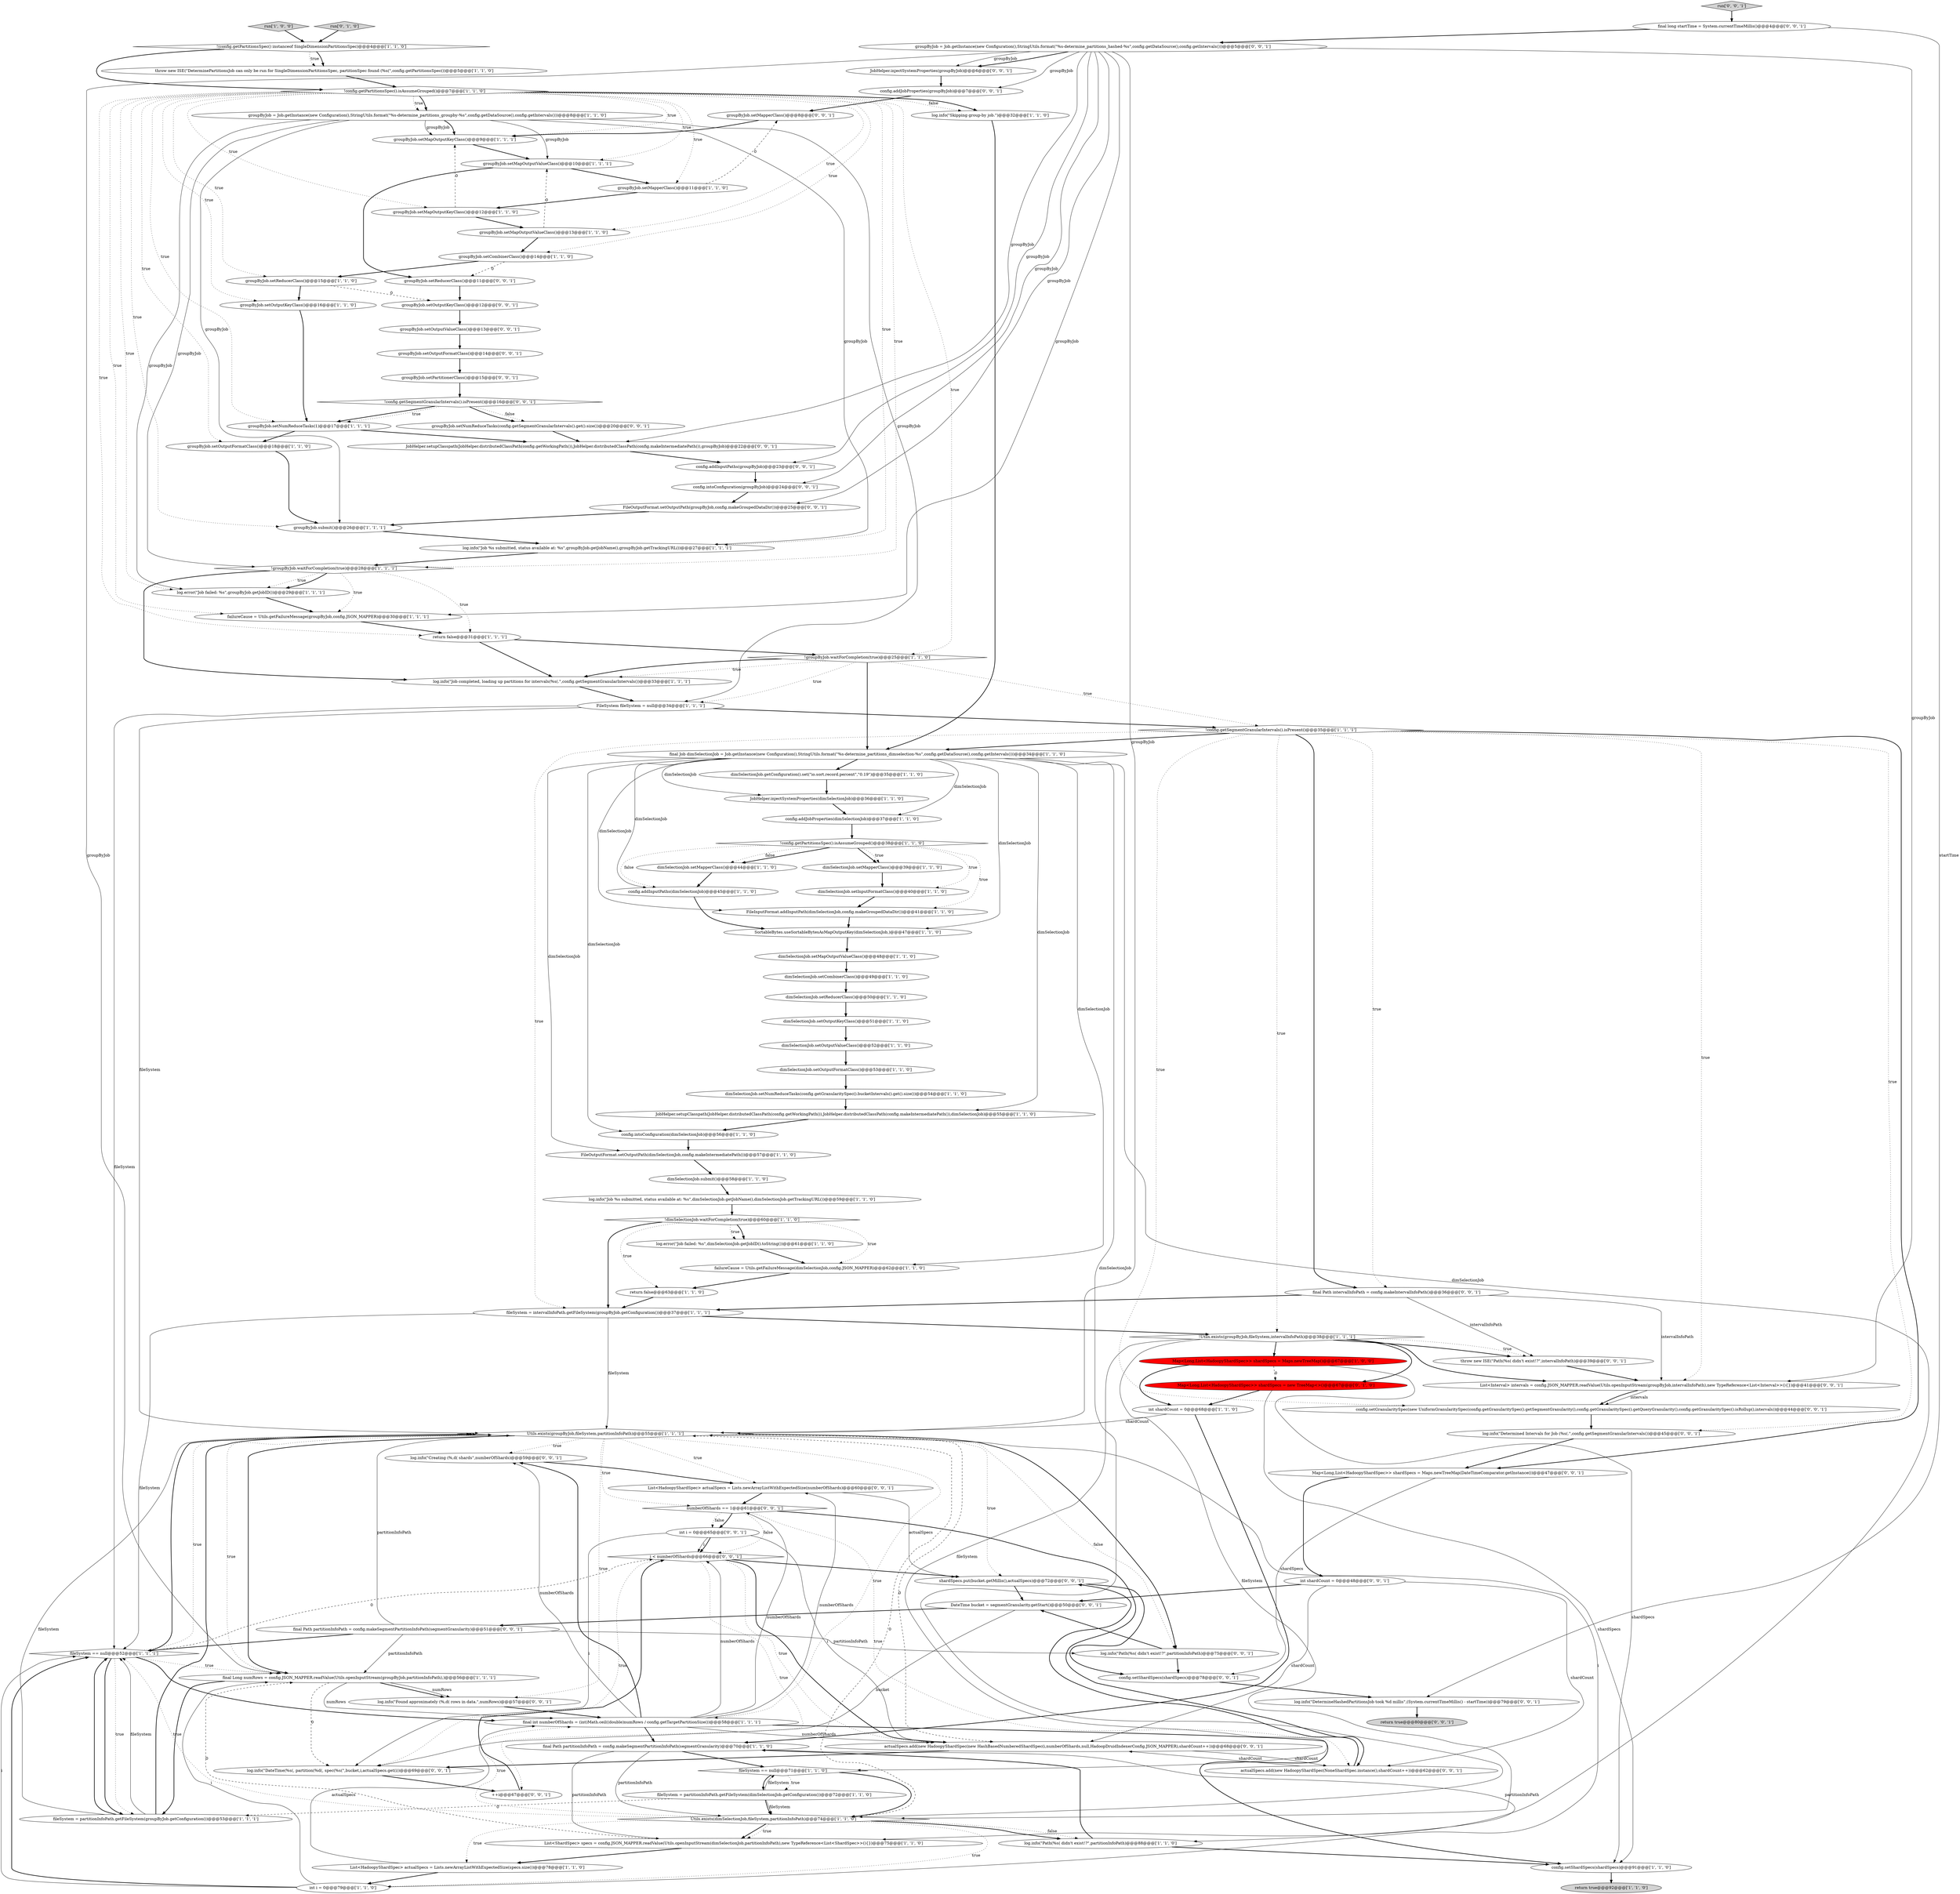 digraph {
28 [style = filled, label = "dimSelectionJob.setOutputValueClass()@@@52@@@['1', '1', '0']", fillcolor = white, shape = ellipse image = "AAA0AAABBB1BBB"];
66 [style = filled, label = "return true@@@92@@@['1', '1', '0']", fillcolor = lightgray, shape = ellipse image = "AAA0AAABBB1BBB"];
82 [style = filled, label = "FileOutputFormat.setOutputPath(groupByJob,config.makeGroupedDataDir())@@@25@@@['0', '0', '1']", fillcolor = white, shape = ellipse image = "AAA0AAABBB3BBB"];
0 [style = filled, label = "SortableBytes.useSortableBytesAsMapOutputKey(dimSelectionJob,)@@@47@@@['1', '1', '0']", fillcolor = white, shape = ellipse image = "AAA0AAABBB1BBB"];
102 [style = filled, label = "log.info(\"Creating (%,d( shards\",numberOfShards)@@@59@@@['0', '0', '1']", fillcolor = white, shape = ellipse image = "AAA0AAABBB3BBB"];
14 [style = filled, label = "groupByJob.setMapOutputKeyClass()@@@12@@@['1', '1', '0']", fillcolor = white, shape = ellipse image = "AAA0AAABBB1BBB"];
8 [style = filled, label = "config.setShardSpecs(shardSpecs)@@@91@@@['1', '1', '0']", fillcolor = white, shape = ellipse image = "AAA0AAABBB1BBB"];
30 [style = filled, label = "Utils.exists(groupByJob,fileSystem,partitionInfoPath)@@@55@@@['1', '1', '1']", fillcolor = white, shape = diamond image = "AAA0AAABBB1BBB"];
96 [style = filled, label = "JobHelper.injectSystemProperties(groupByJob)@@@6@@@['0', '0', '1']", fillcolor = white, shape = ellipse image = "AAA0AAABBB3BBB"];
75 [style = filled, label = "int i = 0@@@65@@@['0', '0', '1']", fillcolor = white, shape = ellipse image = "AAA0AAABBB3BBB"];
79 [style = filled, label = "groupByJob.setPartitionerClass()@@@15@@@['0', '0', '1']", fillcolor = white, shape = ellipse image = "AAA0AAABBB3BBB"];
63 [style = filled, label = "!groupByJob.waitForCompletion(true)@@@25@@@['1', '1', '0']", fillcolor = white, shape = diamond image = "AAA0AAABBB1BBB"];
95 [style = filled, label = "List<Interval> intervals = config.JSON_MAPPER.readValue(Utils.openInputStream(groupByJob,intervalInfoPath),new TypeReference<List<Interval>>(){})@@@41@@@['0', '0', '1']", fillcolor = white, shape = ellipse image = "AAA0AAABBB3BBB"];
20 [style = filled, label = "!config.getPartitionsSpec().isAssumeGrouped()@@@38@@@['1', '1', '0']", fillcolor = white, shape = diamond image = "AAA0AAABBB1BBB"];
24 [style = filled, label = "fileSystem = partitionInfoPath.getFileSystem(dimSelectionJob.getConfiguration())@@@72@@@['1', '1', '0']", fillcolor = white, shape = ellipse image = "AAA0AAABBB1BBB"];
73 [style = filled, label = "Map<Long,List<HadoopyShardSpec>> shardSpecs = new TreeMap<>()@@@67@@@['0', '1', '0']", fillcolor = red, shape = ellipse image = "AAA1AAABBB2BBB"];
11 [style = filled, label = "log.info(\"Skipping group-by job.\")@@@32@@@['1', '1', '0']", fillcolor = white, shape = ellipse image = "AAA0AAABBB1BBB"];
46 [style = filled, label = "groupByJob.setMapperClass()@@@11@@@['1', '1', '0']", fillcolor = white, shape = ellipse image = "AAA0AAABBB1BBB"];
98 [style = filled, label = "return true@@@80@@@['0', '0', '1']", fillcolor = lightgray, shape = ellipse image = "AAA0AAABBB3BBB"];
19 [style = filled, label = "!groupByJob.waitForCompletion(true)@@@28@@@['1', '1', '1']", fillcolor = white, shape = diamond image = "AAA0AAABBB1BBB"];
88 [style = filled, label = "groupByJob.setReducerClass()@@@11@@@['0', '0', '1']", fillcolor = white, shape = ellipse image = "AAA0AAABBB3BBB"];
41 [style = filled, label = "log.info(\"Job %s submitted, status available at: %s\",groupByJob.getJobName(),groupByJob.getTrackingURL())@@@27@@@['1', '1', '1']", fillcolor = white, shape = ellipse image = "AAA0AAABBB1BBB"];
42 [style = filled, label = "dimSelectionJob.setInputFormatClass()@@@40@@@['1', '1', '0']", fillcolor = white, shape = ellipse image = "AAA0AAABBB1BBB"];
80 [style = filled, label = "log.info(\"Found approximately (%,d( rows in data.\",numRows)@@@57@@@['0', '0', '1']", fillcolor = white, shape = ellipse image = "AAA0AAABBB3BBB"];
84 [style = filled, label = "i < numberOfShards@@@66@@@['0', '0', '1']", fillcolor = white, shape = diamond image = "AAA0AAABBB3BBB"];
101 [style = filled, label = "config.setGranularitySpec(new UniformGranularitySpec(config.getGranularitySpec().getSegmentGranularity(),config.getGranularitySpec().getQueryGranularity(),config.getGranularitySpec().isRollup(),intervals))@@@44@@@['0', '0', '1']", fillcolor = white, shape = ellipse image = "AAA0AAABBB3BBB"];
51 [style = filled, label = "dimSelectionJob.setNumReduceTasks(config.getGranularitySpec().bucketIntervals().get().size())@@@54@@@['1', '1', '0']", fillcolor = white, shape = ellipse image = "AAA0AAABBB1BBB"];
16 [style = filled, label = "fileSystem = intervalInfoPath.getFileSystem(groupByJob.getConfiguration())@@@37@@@['1', '1', '1']", fillcolor = white, shape = ellipse image = "AAA0AAABBB1BBB"];
113 [style = filled, label = "groupByJob.setOutputFormatClass()@@@14@@@['0', '0', '1']", fillcolor = white, shape = ellipse image = "AAA0AAABBB3BBB"];
78 [style = filled, label = "final Path partitionInfoPath = config.makeSegmentPartitionInfoPath(segmentGranularity)@@@51@@@['0', '0', '1']", fillcolor = white, shape = ellipse image = "AAA0AAABBB3BBB"];
27 [style = filled, label = "!dimSelectionJob.waitForCompletion(true)@@@60@@@['1', '1', '0']", fillcolor = white, shape = diamond image = "AAA0AAABBB1BBB"];
52 [style = filled, label = "Map<Long,List<HadoopyShardSpec>> shardSpecs = Maps.newTreeMap()@@@67@@@['1', '0', '0']", fillcolor = red, shape = ellipse image = "AAA1AAABBB1BBB"];
36 [style = filled, label = "fileSystem = partitionInfoPath.getFileSystem(groupByJob.getConfiguration())@@@53@@@['1', '1', '1']", fillcolor = white, shape = ellipse image = "AAA0AAABBB1BBB"];
32 [style = filled, label = "groupByJob.setCombinerClass()@@@14@@@['1', '1', '0']", fillcolor = white, shape = ellipse image = "AAA0AAABBB1BBB"];
38 [style = filled, label = "run['1', '0', '0']", fillcolor = lightgray, shape = diamond image = "AAA0AAABBB1BBB"];
17 [style = filled, label = "FileOutputFormat.setOutputPath(dimSelectionJob,config.makeIntermediatePath())@@@57@@@['1', '1', '0']", fillcolor = white, shape = ellipse image = "AAA0AAABBB1BBB"];
71 [style = filled, label = "dimSelectionJob.setMapOutputValueClass()@@@48@@@['1', '1', '0']", fillcolor = white, shape = ellipse image = "AAA0AAABBB1BBB"];
59 [style = filled, label = "List<ShardSpec> specs = config.JSON_MAPPER.readValue(Utils.openInputStream(dimSelectionJob,partitionInfoPath),new TypeReference<List<ShardSpec>>(){})@@@75@@@['1', '1', '0']", fillcolor = white, shape = ellipse image = "AAA0AAABBB1BBB"];
31 [style = filled, label = "dimSelectionJob.getConfiguration().set(\"io.sort.record.percent\",\"0.19\")@@@35@@@['1', '1', '0']", fillcolor = white, shape = ellipse image = "AAA0AAABBB1BBB"];
107 [style = filled, label = "int shardCount = 0@@@48@@@['0', '0', '1']", fillcolor = white, shape = ellipse image = "AAA0AAABBB3BBB"];
83 [style = filled, label = "groupByJob = Job.getInstance(new Configuration(),StringUtils.format(\"%s-determine_partitions_hashed-%s\",config.getDataSource(),config.getIntervals()))@@@5@@@['0', '0', '1']", fillcolor = white, shape = ellipse image = "AAA0AAABBB3BBB"];
97 [style = filled, label = "config.addJobProperties(groupByJob)@@@7@@@['0', '0', '1']", fillcolor = white, shape = ellipse image = "AAA0AAABBB3BBB"];
106 [style = filled, label = "actualSpecs.add(new HadoopyShardSpec(NoneShardSpec.instance(),shardCount++))@@@62@@@['0', '0', '1']", fillcolor = white, shape = ellipse image = "AAA0AAABBB3BBB"];
34 [style = filled, label = "dimSelectionJob.setMapperClass()@@@44@@@['1', '1', '0']", fillcolor = white, shape = ellipse image = "AAA0AAABBB1BBB"];
6 [style = filled, label = "final Job dimSelectionJob = Job.getInstance(new Configuration(),StringUtils.format(\"%s-determine_partitions_dimselection-%s\",config.getDataSource(),config.getIntervals()))@@@34@@@['1', '1', '0']", fillcolor = white, shape = ellipse image = "AAA0AAABBB1BBB"];
81 [style = filled, label = "config.addInputPaths(groupByJob)@@@23@@@['0', '0', '1']", fillcolor = white, shape = ellipse image = "AAA0AAABBB3BBB"];
89 [style = filled, label = "run['0', '0', '1']", fillcolor = lightgray, shape = diamond image = "AAA0AAABBB3BBB"];
49 [style = filled, label = "groupByJob.setMapOutputValueClass()@@@10@@@['1', '1', '1']", fillcolor = white, shape = ellipse image = "AAA0AAABBB1BBB"];
85 [style = filled, label = "throw new ISE(\"Path(%s( didn't exist!?\",intervalInfoPath)@@@39@@@['0', '0', '1']", fillcolor = white, shape = ellipse image = "AAA0AAABBB3BBB"];
61 [style = filled, label = "return false@@@31@@@['1', '1', '1']", fillcolor = white, shape = ellipse image = "AAA0AAABBB1BBB"];
23 [style = filled, label = "log.error(\"Job failed: %s\",groupByJob.getJobID())@@@29@@@['1', '1', '1']", fillcolor = white, shape = ellipse image = "AAA0AAABBB1BBB"];
93 [style = filled, label = "log.info(\"DetermineHashedPartitionsJob took %d millis\",(System.currentTimeMillis() - startTime))@@@79@@@['0', '0', '1']", fillcolor = white, shape = ellipse image = "AAA0AAABBB3BBB"];
109 [style = filled, label = "List<HadoopyShardSpec> actualSpecs = Lists.newArrayListWithExpectedSize(numberOfShards)@@@60@@@['0', '0', '1']", fillcolor = white, shape = ellipse image = "AAA0AAABBB3BBB"];
91 [style = filled, label = "final Path intervalInfoPath = config.makeIntervalInfoPath()@@@36@@@['0', '0', '1']", fillcolor = white, shape = ellipse image = "AAA0AAABBB3BBB"];
48 [style = filled, label = "config.addJobProperties(dimSelectionJob)@@@37@@@['1', '1', '0']", fillcolor = white, shape = ellipse image = "AAA0AAABBB1BBB"];
57 [style = filled, label = "int i = 0@@@79@@@['1', '1', '0']", fillcolor = white, shape = ellipse image = "AAA0AAABBB1BBB"];
35 [style = filled, label = "return false@@@63@@@['1', '1', '0']", fillcolor = white, shape = ellipse image = "AAA0AAABBB1BBB"];
90 [style = filled, label = "config.intoConfiguration(groupByJob)@@@24@@@['0', '0', '1']", fillcolor = white, shape = ellipse image = "AAA0AAABBB3BBB"];
76 [style = filled, label = "Map<Long,List<HadoopyShardSpec>> shardSpecs = Maps.newTreeMap(DateTimeComparator.getInstance())@@@47@@@['0', '0', '1']", fillcolor = white, shape = ellipse image = "AAA0AAABBB3BBB"];
54 [style = filled, label = "final int numberOfShards = (int)Math.ceil((double)numRows / config.getTargetPartitionSize())@@@58@@@['1', '1', '1']", fillcolor = white, shape = ellipse image = "AAA0AAABBB1BBB"];
3 [style = filled, label = "List<HadoopyShardSpec> actualSpecs = Lists.newArrayListWithExpectedSize(specs.size())@@@78@@@['1', '1', '0']", fillcolor = white, shape = ellipse image = "AAA0AAABBB1BBB"];
112 [style = filled, label = "log.info(\"Path(%s( didn't exist!?\",partitionInfoPath)@@@75@@@['0', '0', '1']", fillcolor = white, shape = ellipse image = "AAA0AAABBB3BBB"];
12 [style = filled, label = "dimSelectionJob.setCombinerClass()@@@49@@@['1', '1', '0']", fillcolor = white, shape = ellipse image = "AAA0AAABBB1BBB"];
44 [style = filled, label = "dimSelectionJob.setOutputFormatClass()@@@53@@@['1', '1', '0']", fillcolor = white, shape = ellipse image = "AAA0AAABBB1BBB"];
22 [style = filled, label = "throw new ISE(\"DeterminePartitionsJob can only be run for SingleDimensionPartitionsSpec, partitionSpec found (%s(\",config.getPartitionsSpec())@@@5@@@['1', '1', '0']", fillcolor = white, shape = ellipse image = "AAA0AAABBB1BBB"];
43 [style = filled, label = "dimSelectionJob.setOutputKeyClass()@@@51@@@['1', '1', '0']", fillcolor = white, shape = ellipse image = "AAA0AAABBB1BBB"];
64 [style = filled, label = "log.info(\"Job %s submitted, status available at: %s\",dimSelectionJob.getJobName(),dimSelectionJob.getTrackingURL())@@@59@@@['1', '1', '0']", fillcolor = white, shape = ellipse image = "AAA0AAABBB1BBB"];
103 [style = filled, label = "groupByJob.setOutputKeyClass()@@@12@@@['0', '0', '1']", fillcolor = white, shape = ellipse image = "AAA0AAABBB3BBB"];
33 [style = filled, label = "groupByJob.setMapOutputValueClass()@@@13@@@['1', '1', '0']", fillcolor = white, shape = ellipse image = "AAA0AAABBB1BBB"];
108 [style = filled, label = "groupByJob.setMapperClass()@@@8@@@['0', '0', '1']", fillcolor = white, shape = ellipse image = "AAA0AAABBB3BBB"];
99 [style = filled, label = "++i@@@67@@@['0', '0', '1']", fillcolor = white, shape = ellipse image = "AAA0AAABBB3BBB"];
58 [style = filled, label = "log.error(\"Job failed: %s\",dimSelectionJob.getJobID().toString())@@@61@@@['1', '1', '0']", fillcolor = white, shape = ellipse image = "AAA0AAABBB1BBB"];
9 [style = filled, label = "groupByJob.submit()@@@26@@@['1', '1', '1']", fillcolor = white, shape = ellipse image = "AAA0AAABBB1BBB"];
50 [style = filled, label = "!(config.getPartitionsSpec() instanceof SingleDimensionPartitionsSpec)@@@4@@@['1', '1', '0']", fillcolor = white, shape = diamond image = "AAA0AAABBB1BBB"];
13 [style = filled, label = "!config.getPartitionsSpec().isAssumeGrouped()@@@7@@@['1', '1', '0']", fillcolor = white, shape = diamond image = "AAA0AAABBB1BBB"];
25 [style = filled, label = "failureCause = Utils.getFailureMessage(groupByJob,config.JSON_MAPPER)@@@30@@@['1', '1', '1']", fillcolor = white, shape = ellipse image = "AAA0AAABBB1BBB"];
40 [style = filled, label = "dimSelectionJob.setReducerClass()@@@50@@@['1', '1', '0']", fillcolor = white, shape = ellipse image = "AAA0AAABBB1BBB"];
92 [style = filled, label = "numberOfShards == 1@@@61@@@['0', '0', '1']", fillcolor = white, shape = diamond image = "AAA0AAABBB3BBB"];
1 [style = filled, label = "log.info(\"Path(%s( didn't exist!?\",partitionInfoPath)@@@88@@@['1', '1', '0']", fillcolor = white, shape = ellipse image = "AAA0AAABBB1BBB"];
60 [style = filled, label = "groupByJob.setNumReduceTasks(1)@@@17@@@['1', '1', '1']", fillcolor = white, shape = ellipse image = "AAA0AAABBB1BBB"];
67 [style = filled, label = "groupByJob.setReducerClass()@@@15@@@['1', '1', '0']", fillcolor = white, shape = ellipse image = "AAA0AAABBB1BBB"];
72 [style = filled, label = "run['0', '1', '0']", fillcolor = lightgray, shape = diamond image = "AAA0AAABBB2BBB"];
70 [style = filled, label = "!Utils.exists(groupByJob,fileSystem,intervalInfoPath)@@@38@@@['1', '1', '1']", fillcolor = white, shape = diamond image = "AAA0AAABBB1BBB"];
2 [style = filled, label = "FileInputFormat.addInputPath(dimSelectionJob,config.makeGroupedDataDir())@@@41@@@['1', '1', '0']", fillcolor = white, shape = ellipse image = "AAA0AAABBB1BBB"];
87 [style = filled, label = "DateTime bucket = segmentGranularity.getStart()@@@50@@@['0', '0', '1']", fillcolor = white, shape = ellipse image = "AAA0AAABBB3BBB"];
47 [style = filled, label = "JobHelper.injectSystemProperties(dimSelectionJob)@@@36@@@['1', '1', '0']", fillcolor = white, shape = ellipse image = "AAA0AAABBB1BBB"];
55 [style = filled, label = "dimSelectionJob.submit()@@@58@@@['1', '1', '0']", fillcolor = white, shape = ellipse image = "AAA0AAABBB1BBB"];
104 [style = filled, label = "shardSpecs.put(bucket.getMillis(),actualSpecs)@@@72@@@['0', '0', '1']", fillcolor = white, shape = ellipse image = "AAA0AAABBB3BBB"];
105 [style = filled, label = "log.info(\"DateTime(%s(, partition(%d(, spec(%s(\",bucket,i,actualSpecs.get(i))@@@69@@@['0', '0', '1']", fillcolor = white, shape = ellipse image = "AAA0AAABBB3BBB"];
10 [style = filled, label = "FileSystem fileSystem = null@@@34@@@['1', '1', '1']", fillcolor = white, shape = ellipse image = "AAA0AAABBB1BBB"];
69 [style = filled, label = "failureCause = Utils.getFailureMessage(dimSelectionJob,config.JSON_MAPPER)@@@62@@@['1', '1', '0']", fillcolor = white, shape = ellipse image = "AAA0AAABBB1BBB"];
94 [style = filled, label = "final long startTime = System.currentTimeMillis()@@@4@@@['0', '0', '1']", fillcolor = white, shape = ellipse image = "AAA0AAABBB3BBB"];
56 [style = filled, label = "!config.getSegmentGranularIntervals().isPresent()@@@35@@@['1', '1', '1']", fillcolor = white, shape = diamond image = "AAA0AAABBB1BBB"];
45 [style = filled, label = "JobHelper.setupClasspath(JobHelper.distributedClassPath(config.getWorkingPath()),JobHelper.distributedClassPath(config.makeIntermediatePath()),dimSelectionJob)@@@55@@@['1', '1', '0']", fillcolor = white, shape = ellipse image = "AAA0AAABBB1BBB"];
100 [style = filled, label = "actualSpecs.add(new HadoopyShardSpec(new HashBasedNumberedShardSpec(i,numberOfShards,null,HadoopDruidIndexerConfig.JSON_MAPPER),shardCount++))@@@68@@@['0', '0', '1']", fillcolor = white, shape = ellipse image = "AAA0AAABBB3BBB"];
74 [style = filled, label = "log.info(\"Determined Intervals for Job (%s(.\",config.getSegmentGranularIntervals())@@@45@@@['0', '0', '1']", fillcolor = white, shape = ellipse image = "AAA0AAABBB3BBB"];
37 [style = filled, label = "config.intoConfiguration(dimSelectionJob)@@@56@@@['1', '1', '0']", fillcolor = white, shape = ellipse image = "AAA0AAABBB1BBB"];
77 [style = filled, label = "config.setShardSpecs(shardSpecs)@@@78@@@['0', '0', '1']", fillcolor = white, shape = ellipse image = "AAA0AAABBB3BBB"];
110 [style = filled, label = "!config.getSegmentGranularIntervals().isPresent()@@@16@@@['0', '0', '1']", fillcolor = white, shape = diamond image = "AAA0AAABBB3BBB"];
86 [style = filled, label = "groupByJob.setOutputValueClass()@@@13@@@['0', '0', '1']", fillcolor = white, shape = ellipse image = "AAA0AAABBB3BBB"];
39 [style = filled, label = "int shardCount = 0@@@68@@@['1', '1', '0']", fillcolor = white, shape = ellipse image = "AAA0AAABBB1BBB"];
62 [style = filled, label = "groupByJob = Job.getInstance(new Configuration(),StringUtils.format(\"%s-determine_partitions_groupby-%s\",config.getDataSource(),config.getIntervals()))@@@8@@@['1', '1', '0']", fillcolor = white, shape = ellipse image = "AAA0AAABBB1BBB"];
15 [style = filled, label = "log.info(\"Job completed, loading up partitions for intervals(%s(.\",config.getSegmentGranularIntervals())@@@33@@@['1', '1', '1']", fillcolor = white, shape = ellipse image = "AAA0AAABBB1BBB"];
5 [style = filled, label = "fileSystem == null@@@71@@@['1', '1', '0']", fillcolor = white, shape = diamond image = "AAA0AAABBB1BBB"];
21 [style = filled, label = "final Long numRows = config.JSON_MAPPER.readValue(Utils.openInputStream(groupByJob,partitionInfoPath),)@@@56@@@['1', '1', '1']", fillcolor = white, shape = ellipse image = "AAA0AAABBB1BBB"];
18 [style = filled, label = "fileSystem == null@@@52@@@['1', '1', '1']", fillcolor = white, shape = diamond image = "AAA0AAABBB1BBB"];
111 [style = filled, label = "groupByJob.setNumReduceTasks(config.getSegmentGranularIntervals().get().size())@@@20@@@['0', '0', '1']", fillcolor = white, shape = ellipse image = "AAA0AAABBB3BBB"];
26 [style = filled, label = "dimSelectionJob.setMapperClass()@@@39@@@['1', '1', '0']", fillcolor = white, shape = ellipse image = "AAA0AAABBB1BBB"];
114 [style = filled, label = "JobHelper.setupClasspath(JobHelper.distributedClassPath(config.getWorkingPath()),JobHelper.distributedClassPath(config.makeIntermediatePath()),groupByJob)@@@22@@@['0', '0', '1']", fillcolor = white, shape = ellipse image = "AAA0AAABBB3BBB"];
65 [style = filled, label = "final Path partitionInfoPath = config.makeSegmentPartitionInfoPath(segmentGranularity)@@@70@@@['1', '1', '0']", fillcolor = white, shape = ellipse image = "AAA0AAABBB1BBB"];
68 [style = filled, label = "groupByJob.setOutputKeyClass()@@@16@@@['1', '1', '0']", fillcolor = white, shape = ellipse image = "AAA0AAABBB1BBB"];
4 [style = filled, label = "Utils.exists(dimSelectionJob,fileSystem,partitionInfoPath)@@@74@@@['1', '1', '0']", fillcolor = white, shape = diamond image = "AAA0AAABBB1BBB"];
7 [style = filled, label = "config.addInputPaths(dimSelectionJob)@@@45@@@['1', '1', '0']", fillcolor = white, shape = ellipse image = "AAA0AAABBB1BBB"];
53 [style = filled, label = "groupByJob.setOutputFormatClass()@@@18@@@['1', '1', '0']", fillcolor = white, shape = ellipse image = "AAA0AAABBB1BBB"];
29 [style = filled, label = "groupByJob.setMapOutputKeyClass()@@@9@@@['1', '1', '1']", fillcolor = white, shape = ellipse image = "AAA0AAABBB1BBB"];
78->21 [style = solid, label="partitionInfoPath"];
4->18 [style = dotted, label="true"];
39->30 [style = solid, label="shardCount"];
63->15 [style = bold, label=""];
13->49 [style = dotted, label="true"];
15->10 [style = bold, label=""];
21->80 [style = bold, label=""];
50->22 [style = bold, label=""];
56->91 [style = dotted, label="true"];
41->19 [style = bold, label=""];
20->26 [style = bold, label=""];
13->68 [style = dotted, label="true"];
13->41 [style = dotted, label="true"];
30->100 [style = dashed, label="0"];
13->60 [style = dotted, label="true"];
6->2 [style = solid, label="dimSelectionJob"];
91->16 [style = bold, label=""];
88->103 [style = bold, label=""];
21->105 [style = dashed, label="0"];
60->53 [style = bold, label=""];
18->30 [style = bold, label=""];
109->92 [style = bold, label=""];
104->77 [style = bold, label=""];
27->58 [style = bold, label=""];
4->30 [style = dashed, label="0"];
96->97 [style = bold, label=""];
89->94 [style = bold, label=""];
6->37 [style = solid, label="dimSelectionJob"];
83->81 [style = solid, label="groupByJob"];
33->49 [style = dashed, label="0"];
10->30 [style = solid, label="fileSystem"];
54->65 [style = bold, label=""];
75->84 [style = solid, label="i"];
13->67 [style = dotted, label="true"];
83->30 [style = solid, label="groupByJob"];
103->86 [style = bold, label=""];
38->50 [style = bold, label=""];
44->51 [style = bold, label=""];
5->24 [style = dotted, label="true"];
4->59 [style = bold, label=""];
12->40 [style = bold, label=""];
32->67 [style = bold, label=""];
70->73 [style = bold, label=""];
97->108 [style = bold, label=""];
79->110 [style = bold, label=""];
6->59 [style = solid, label="dimSelectionJob"];
99->84 [style = bold, label=""];
21->36 [style = bold, label=""];
20->42 [style = dotted, label="true"];
36->18 [style = solid, label="fileSystem"];
54->92 [style = solid, label="numberOfShards"];
20->7 [style = dotted, label="false"];
56->74 [style = dotted, label="true"];
32->88 [style = dashed, label="0"];
65->4 [style = solid, label="partitionInfoPath"];
73->39 [style = bold, label=""];
36->18 [style = bold, label=""];
67->68 [style = bold, label=""];
24->5 [style = solid, label="fileSystem"];
57->18 [style = solid, label="i"];
77->93 [style = bold, label=""];
4->57 [style = dotted, label="true"];
19->15 [style = bold, label=""];
55->64 [style = bold, label=""];
81->90 [style = bold, label=""];
27->35 [style = dotted, label="true"];
22->13 [style = bold, label=""];
92->84 [style = dotted, label="false"];
13->9 [style = dotted, label="true"];
64->27 [style = bold, label=""];
23->25 [style = bold, label=""];
26->42 [style = bold, label=""];
100->105 [style = bold, label=""];
63->56 [style = dotted, label="true"];
42->2 [style = bold, label=""];
82->9 [style = bold, label=""];
62->23 [style = solid, label="groupByJob"];
6->0 [style = solid, label="dimSelectionJob"];
83->82 [style = solid, label="groupByJob"];
47->48 [style = bold, label=""];
13->25 [style = dotted, label="true"];
110->111 [style = dotted, label="false"];
30->80 [style = dotted, label="true"];
108->29 [style = bold, label=""];
20->34 [style = bold, label=""];
20->26 [style = dotted, label="true"];
56->70 [style = dotted, label="true"];
62->29 [style = bold, label=""];
83->96 [style = solid, label="groupByJob"];
13->19 [style = dotted, label="true"];
83->114 [style = solid, label="groupByJob"];
13->62 [style = dotted, label="true"];
7->0 [style = bold, label=""];
78->30 [style = solid, label="partitionInfoPath"];
54->102 [style = bold, label=""];
110->60 [style = bold, label=""];
27->16 [style = bold, label=""];
70->85 [style = dotted, label="true"];
13->11 [style = bold, label=""];
110->60 [style = dotted, label="true"];
72->50 [style = bold, label=""];
13->23 [style = dotted, label="true"];
13->32 [style = dotted, label="true"];
92->75 [style = bold, label=""];
83->90 [style = solid, label="groupByJob"];
30->54 [style = dotted, label="true"];
36->30 [style = bold, label=""];
70->4 [style = solid, label="fileSystem"];
93->98 [style = bold, label=""];
60->114 [style = bold, label=""];
52->8 [style = solid, label="shardSpecs"];
13->46 [style = dotted, label="true"];
27->58 [style = dotted, label="true"];
113->79 [style = bold, label=""];
4->59 [style = dotted, label="true"];
85->95 [style = bold, label=""];
16->18 [style = solid, label="fileSystem"];
16->30 [style = solid, label="fileSystem"];
46->108 [style = dashed, label="0"];
49->46 [style = bold, label=""];
13->29 [style = dotted, label="true"];
6->47 [style = solid, label="dimSelectionJob"];
65->59 [style = solid, label="partitionInfoPath"];
84->105 [style = dotted, label="true"];
46->14 [style = bold, label=""];
84->99 [style = dotted, label="true"];
90->82 [style = bold, label=""];
91->85 [style = solid, label="intervalInfoPath"];
4->1 [style = dotted, label="false"];
31->47 [style = bold, label=""];
70->85 [style = bold, label=""];
19->61 [style = dotted, label="true"];
83->97 [style = solid, label="groupByJob"];
67->103 [style = dashed, label="0"];
14->29 [style = dashed, label="0"];
24->36 [style = dashed, label="0"];
61->63 [style = bold, label=""];
18->84 [style = dashed, label="0"];
70->95 [style = bold, label=""];
65->1 [style = solid, label="partitionInfoPath"];
75->100 [style = solid, label="i"];
62->49 [style = solid, label="groupByJob"];
30->112 [style = dotted, label="false"];
56->6 [style = bold, label=""];
6->17 [style = solid, label="dimSelectionJob"];
1->8 [style = bold, label=""];
36->30 [style = solid, label="fileSystem"];
83->21 [style = solid, label="groupByJob"];
75->105 [style = solid, label="i"];
13->62 [style = bold, label=""];
56->91 [style = bold, label=""];
18->36 [style = dotted, label="true"];
54->109 [style = solid, label="numberOfShards"];
18->21 [style = dotted, label="true"];
83->95 [style = solid, label="groupByJob"];
13->53 [style = dotted, label="true"];
73->8 [style = solid, label="shardSpecs"];
13->11 [style = dotted, label="false"];
0->71 [style = bold, label=""];
92->106 [style = bold, label=""];
106->104 [style = bold, label=""];
63->6 [style = bold, label=""];
4->54 [style = dotted, label="true"];
50->13 [style = bold, label=""];
29->49 [style = bold, label=""];
114->81 [style = bold, label=""];
54->100 [style = solid, label="numberOfShards"];
30->104 [style = dotted, label="true"];
54->102 [style = solid, label="numberOfShards"];
56->16 [style = dotted, label="true"];
106->100 [style = solid, label="shardCount"];
17->55 [style = bold, label=""];
6->4 [style = solid, label="dimSelectionJob"];
3->54 [style = solid, label="actualSpecs"];
112->77 [style = bold, label=""];
94->93 [style = solid, label="startTime"];
54->8 [style = bold, label=""];
30->21 [style = bold, label=""];
2->0 [style = bold, label=""];
112->87 [style = bold, label=""];
4->3 [style = dotted, label="true"];
92->106 [style = dotted, label="true"];
13->33 [style = dotted, label="true"];
70->5 [style = solid, label="fileSystem"];
51->45 [style = bold, label=""];
52->73 [style = dashed, label="0"];
111->114 [style = bold, label=""];
6->48 [style = solid, label="dimSelectionJob"];
87->105 [style = solid, label="bucket"];
109->104 [style = solid, label="actualSpecs"];
5->24 [style = bold, label=""];
76->107 [style = bold, label=""];
5->4 [style = bold, label=""];
84->100 [style = bold, label=""];
78->18 [style = bold, label=""];
92->75 [style = dotted, label="false"];
62->41 [style = solid, label="groupByJob"];
33->32 [style = bold, label=""];
84->104 [style = bold, label=""];
4->1 [style = bold, label=""];
56->101 [style = dotted, label="true"];
6->69 [style = solid, label="dimSelectionJob"];
40->43 [style = bold, label=""];
1->65 [style = bold, label=""];
53->9 [style = bold, label=""];
13->14 [style = dotted, label="true"];
59->3 [style = bold, label=""];
83->25 [style = solid, label="groupByJob"];
8->66 [style = bold, label=""];
87->78 [style = bold, label=""];
21->80 [style = solid, label="numRows"];
20->34 [style = dotted, label="false"];
68->60 [style = bold, label=""];
95->101 [style = solid, label="intervals"];
19->25 [style = dotted, label="true"];
52->39 [style = bold, label=""];
59->21 [style = dashed, label="0"];
35->16 [style = bold, label=""];
78->112 [style = solid, label="partitionInfoPath"];
10->56 [style = bold, label=""];
13->63 [style = dotted, label="true"];
62->9 [style = solid, label="groupByJob"];
75->84 [style = bold, label=""];
91->95 [style = solid, label="intervalInfoPath"];
11->6 [style = bold, label=""];
37->17 [style = bold, label=""];
63->10 [style = dotted, label="true"];
65->5 [style = bold, label=""];
63->15 [style = dotted, label="true"];
57->30 [style = solid, label="i"];
34->7 [style = bold, label=""];
19->23 [style = dotted, label="true"];
18->36 [style = bold, label=""];
107->106 [style = solid, label="shardCount"];
95->101 [style = bold, label=""];
57->18 [style = bold, label=""];
71->12 [style = bold, label=""];
94->83 [style = bold, label=""];
30->112 [style = bold, label=""];
76->77 [style = solid, label="shardSpecs"];
50->22 [style = dotted, label="true"];
30->21 [style = dotted, label="true"];
39->65 [style = bold, label=""];
6->45 [style = solid, label="dimSelectionJob"];
110->111 [style = bold, label=""];
69->35 [style = bold, label=""];
14->33 [style = bold, label=""];
107->87 [style = bold, label=""];
58->69 [style = bold, label=""];
43->28 [style = bold, label=""];
62->29 [style = solid, label="groupByJob"];
10->18 [style = solid, label="fileSystem"];
16->70 [style = bold, label=""];
9->41 [style = bold, label=""];
83->96 [style = bold, label=""];
107->100 [style = solid, label="shardCount"];
104->87 [style = bold, label=""];
24->4 [style = bold, label=""];
24->4 [style = solid, label="fileSystem"];
6->31 [style = bold, label=""];
102->109 [style = bold, label=""];
30->92 [style = dotted, label="true"];
80->54 [style = bold, label=""];
105->99 [style = bold, label=""];
61->15 [style = bold, label=""];
19->23 [style = bold, label=""];
86->113 [style = bold, label=""];
48->20 [style = bold, label=""];
21->54 [style = solid, label="numRows"];
70->52 [style = bold, label=""];
28->44 [style = bold, label=""];
30->102 [style = dotted, label="true"];
57->21 [style = solid, label="i"];
20->2 [style = dotted, label="true"];
56->95 [style = dotted, label="true"];
84->100 [style = dotted, label="true"];
62->10 [style = solid, label="groupByJob"];
56->76 [style = bold, label=""];
25->61 [style = bold, label=""];
45->37 [style = bold, label=""];
3->57 [style = bold, label=""];
62->19 [style = solid, label="groupByJob"];
18->54 [style = bold, label=""];
54->84 [style = solid, label="numberOfShards"];
6->7 [style = solid, label="dimSelectionJob"];
13->61 [style = dotted, label="true"];
100->106 [style = solid, label="shardCount"];
101->74 [style = bold, label=""];
30->109 [style = dotted, label="true"];
27->69 [style = dotted, label="true"];
49->88 [style = bold, label=""];
74->76 [style = bold, label=""];
18->30 [style = dotted, label="true"];
}
